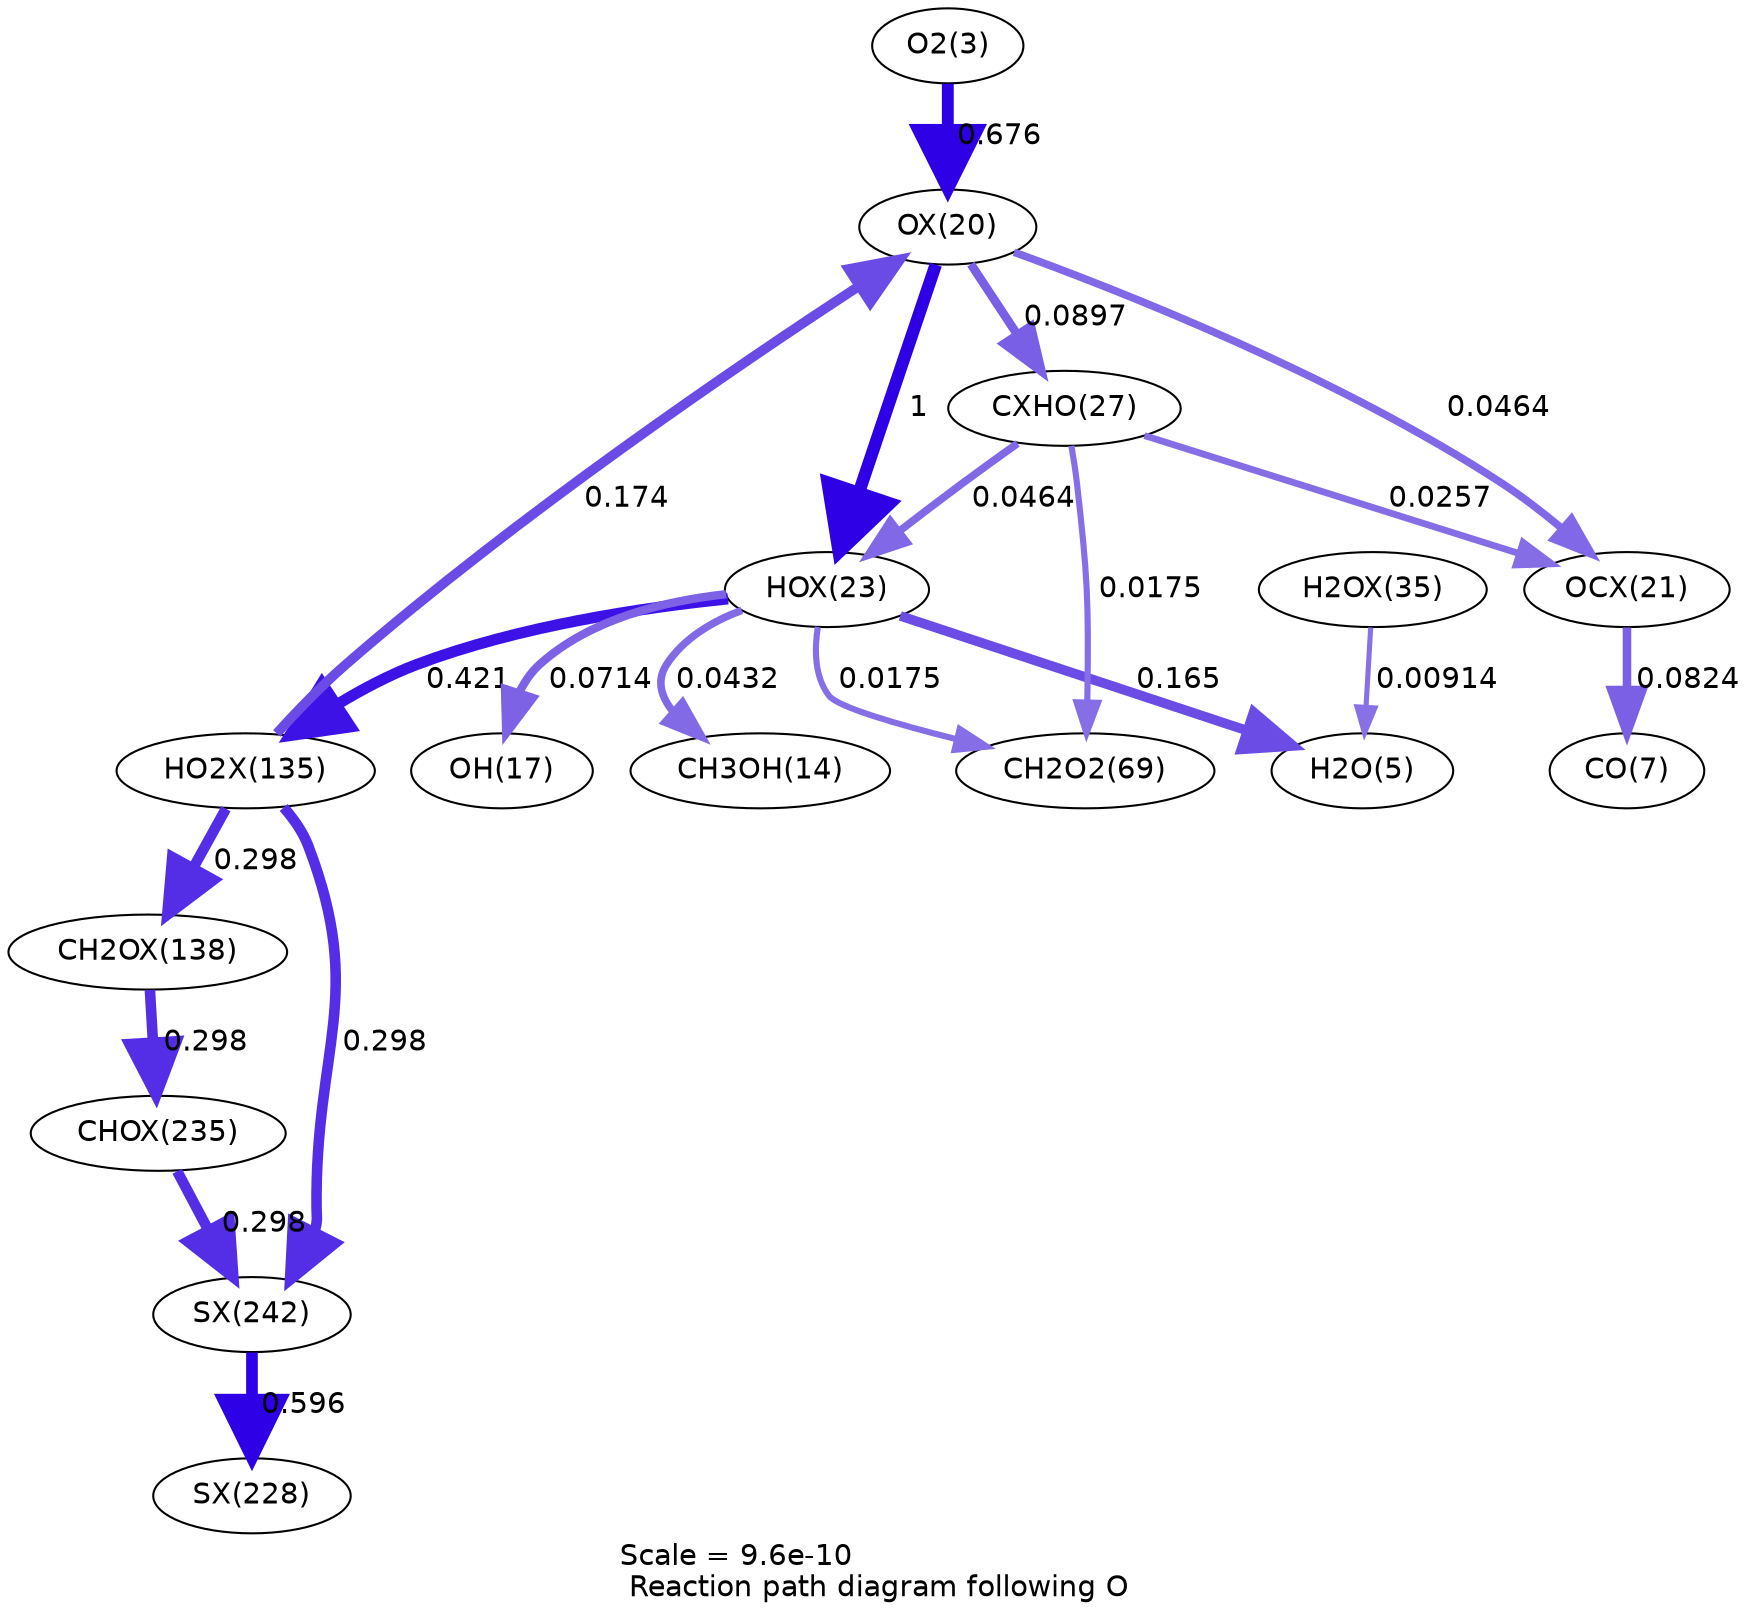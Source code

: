 digraph reaction_paths {
center=1;
s5 -> s26[fontname="Helvetica", penwidth=5.7, arrowsize=2.85, color="0.7, 1.18, 0.9"
, label=" 0.676"];
s26 -> s29[fontname="Helvetica", penwidth=6, arrowsize=3, color="0.7, 1.5, 0.9"
, label=" 1"];
s26 -> s32[fontname="Helvetica", penwidth=4.18, arrowsize=2.09, color="0.7, 0.59, 0.9"
, label=" 0.0897"];
s26 -> s27[fontname="Helvetica", penwidth=3.68, arrowsize=1.84, color="0.7, 0.546, 0.9"
, label=" 0.0464"];
s44 -> s26[fontname="Helvetica", penwidth=4.68, arrowsize=2.34, color="0.7, 0.674, 0.9"
, label=" 0.174"];
s29 -> s16[fontname="Helvetica", penwidth=3.63, arrowsize=1.81, color="0.7, 0.543, 0.9"
, label=" 0.0432"];
s29 -> s19[fontname="Helvetica", penwidth=4.01, arrowsize=2, color="0.7, 0.571, 0.9"
, label=" 0.0714"];
s29 -> s7[fontname="Helvetica", penwidth=4.64, arrowsize=2.32, color="0.7, 0.665, 0.9"
, label=" 0.165"];
s32 -> s29[fontname="Helvetica", penwidth=3.68, arrowsize=1.84, color="0.7, 0.546, 0.9"
, label=" 0.0464"];
s29 -> s44[fontname="Helvetica", penwidth=5.35, arrowsize=2.67, color="0.7, 0.921, 0.9"
, label=" 0.421"];
s29 -> s21[fontname="Helvetica", penwidth=2.95, arrowsize=1.47, color="0.7, 0.518, 0.9"
, label=" 0.0175"];
s35 -> s7[fontname="Helvetica", penwidth=2.46, arrowsize=1.23, color="0.7, 0.509, 0.9"
, label=" 0.00914"];
s32 -> s27[fontname="Helvetica", penwidth=3.24, arrowsize=1.62, color="0.7, 0.526, 0.9"
, label=" 0.0257"];
s32 -> s21[fontname="Helvetica", penwidth=2.95, arrowsize=1.47, color="0.7, 0.518, 0.9"
, label=" 0.0175"];
s27 -> s9[fontname="Helvetica", penwidth=4.12, arrowsize=2.06, color="0.7, 0.582, 0.9"
, label=" 0.0824"];
s44 -> s45[fontname="Helvetica", penwidth=5.09, arrowsize=2.54, color="0.7, 0.798, 0.9"
, label=" 0.298"];
s44 -> s53[fontname="Helvetica", penwidth=5.09, arrowsize=2.54, color="0.7, 0.798, 0.9"
, label=" 0.298"];
s45 -> s52[fontname="Helvetica", penwidth=5.09, arrowsize=2.54, color="0.7, 0.798, 0.9"
, label=" 0.298"];
s52 -> s53[fontname="Helvetica", penwidth=5.09, arrowsize=2.54, color="0.7, 0.798, 0.9"
, label=" 0.298"];
s53 -> s50[fontname="Helvetica", penwidth=5.61, arrowsize=2.8, color="0.7, 1.1, 0.9"
, label=" 0.596"];
s5 [ fontname="Helvetica", label="O2(3)"];
s7 [ fontname="Helvetica", label="H2O(5)"];
s9 [ fontname="Helvetica", label="CO(7)"];
s16 [ fontname="Helvetica", label="CH3OH(14)"];
s19 [ fontname="Helvetica", label="OH(17)"];
s21 [ fontname="Helvetica", label="CH2O2(69)"];
s26 [ fontname="Helvetica", label="OX(20)"];
s27 [ fontname="Helvetica", label="OCX(21)"];
s29 [ fontname="Helvetica", label="HOX(23)"];
s32 [ fontname="Helvetica", label="CXHO(27)"];
s35 [ fontname="Helvetica", label="H2OX(35)"];
s44 [ fontname="Helvetica", label="HO2X(135)"];
s45 [ fontname="Helvetica", label="CH2OX(138)"];
s50 [ fontname="Helvetica", label="SX(228)"];
s52 [ fontname="Helvetica", label="CHOX(235)"];
s53 [ fontname="Helvetica", label="SX(242)"];
 label = "Scale = 9.6e-10\l Reaction path diagram following O";
 fontname = "Helvetica";
}
